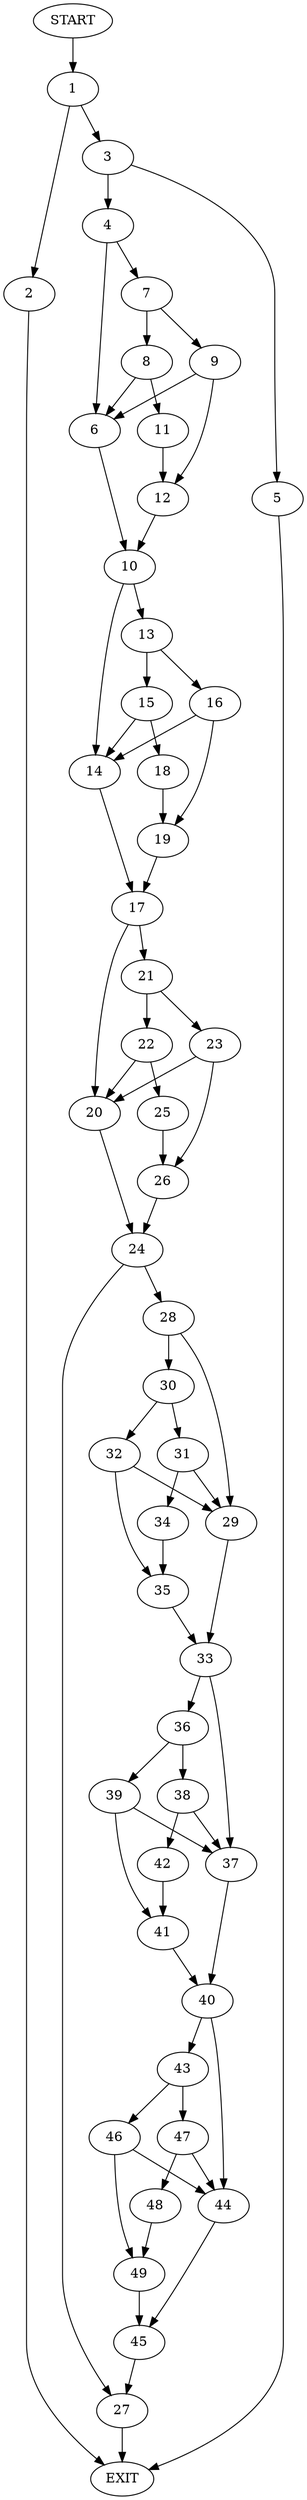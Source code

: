 digraph {
0 [label="START"]
50 [label="EXIT"]
0 -> 1
1 -> 2
1 -> 3
3 -> 4
3 -> 5
2 -> 50
5 -> 50
4 -> 6
4 -> 7
7 -> 8
7 -> 9
6 -> 10
8 -> 11
8 -> 6
9 -> 12
9 -> 6
11 -> 12
12 -> 10
10 -> 13
10 -> 14
13 -> 15
13 -> 16
14 -> 17
15 -> 18
15 -> 14
16 -> 19
16 -> 14
18 -> 19
19 -> 17
17 -> 20
17 -> 21
21 -> 22
21 -> 23
20 -> 24
22 -> 20
22 -> 25
23 -> 20
23 -> 26
25 -> 26
26 -> 24
24 -> 27
24 -> 28
27 -> 50
28 -> 29
28 -> 30
30 -> 31
30 -> 32
29 -> 33
31 -> 29
31 -> 34
32 -> 35
32 -> 29
34 -> 35
35 -> 33
33 -> 36
33 -> 37
36 -> 38
36 -> 39
37 -> 40
39 -> 41
39 -> 37
38 -> 42
38 -> 37
42 -> 41
41 -> 40
40 -> 43
40 -> 44
44 -> 45
43 -> 46
43 -> 47
47 -> 48
47 -> 44
46 -> 44
46 -> 49
48 -> 49
49 -> 45
45 -> 27
}
